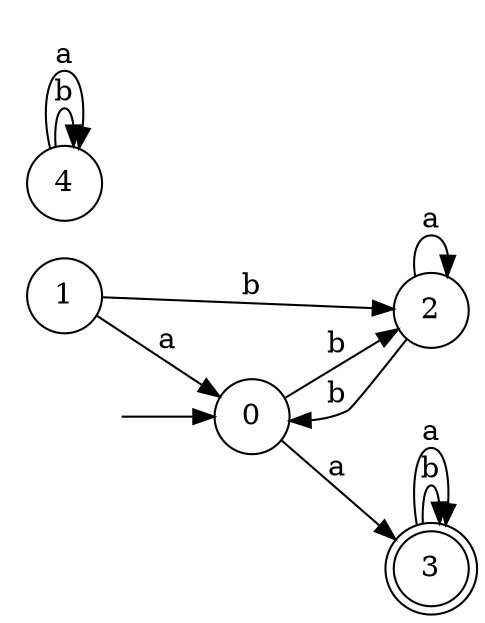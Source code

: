 digraph {
  rankdir=LR;
  0 [label="0", shape = circle];
  0 -> 2 [label="b"];
  0 -> 3 [label="a"];
  1 [label="1", shape = circle];
  1 -> 2 [label="b"];
  1 -> 0 [label="a"];
  2 [label="2", shape = circle];
  2 -> 0 [label="b"];
  2 -> 2 [label="a"];
  3 [label="3", shape = doublecircle];
  3 -> 3 [label="b"];
  3 -> 3 [label="a"];
  4 [label="4", shape = circle];
  4 -> 4 [label="b"];
  4 -> 4 [label="a"];
  5 [label="", shape = plaintext];
  5 -> 0 [label=""];
}
